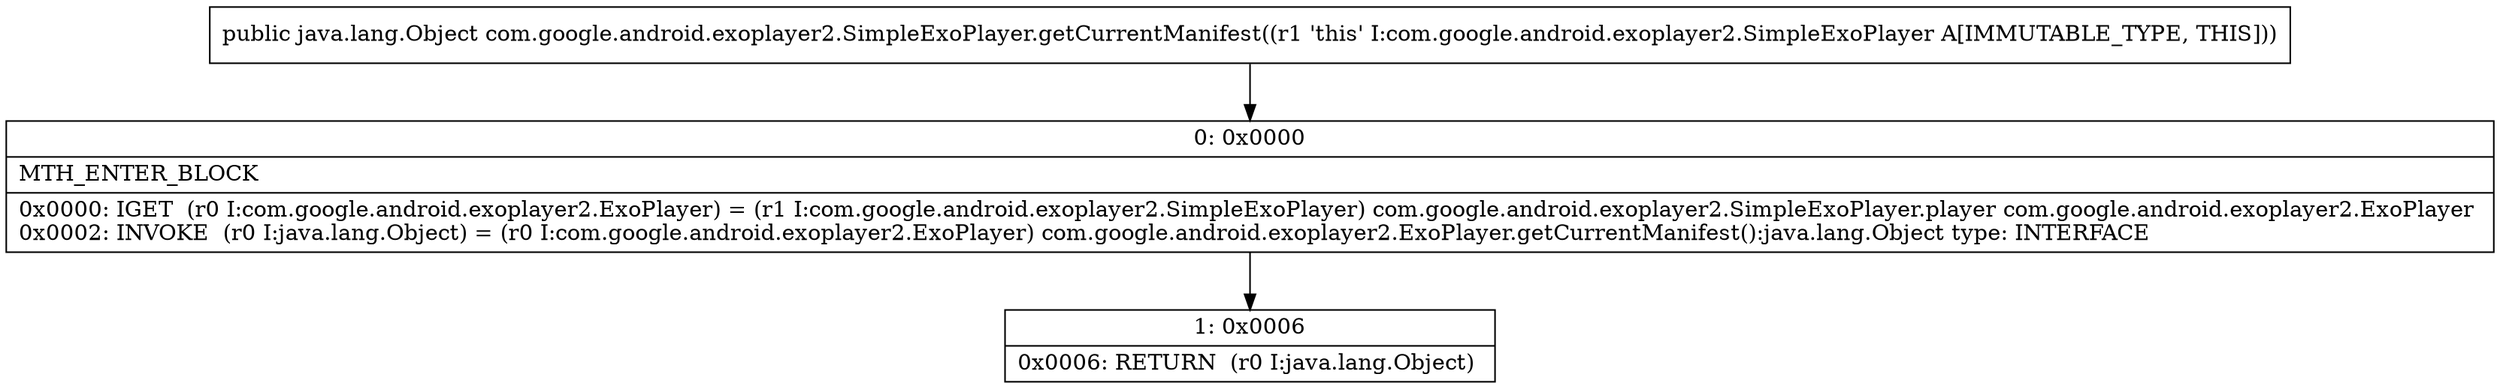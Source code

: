 digraph "CFG forcom.google.android.exoplayer2.SimpleExoPlayer.getCurrentManifest()Ljava\/lang\/Object;" {
Node_0 [shape=record,label="{0\:\ 0x0000|MTH_ENTER_BLOCK\l|0x0000: IGET  (r0 I:com.google.android.exoplayer2.ExoPlayer) = (r1 I:com.google.android.exoplayer2.SimpleExoPlayer) com.google.android.exoplayer2.SimpleExoPlayer.player com.google.android.exoplayer2.ExoPlayer \l0x0002: INVOKE  (r0 I:java.lang.Object) = (r0 I:com.google.android.exoplayer2.ExoPlayer) com.google.android.exoplayer2.ExoPlayer.getCurrentManifest():java.lang.Object type: INTERFACE \l}"];
Node_1 [shape=record,label="{1\:\ 0x0006|0x0006: RETURN  (r0 I:java.lang.Object) \l}"];
MethodNode[shape=record,label="{public java.lang.Object com.google.android.exoplayer2.SimpleExoPlayer.getCurrentManifest((r1 'this' I:com.google.android.exoplayer2.SimpleExoPlayer A[IMMUTABLE_TYPE, THIS])) }"];
MethodNode -> Node_0;
Node_0 -> Node_1;
}

